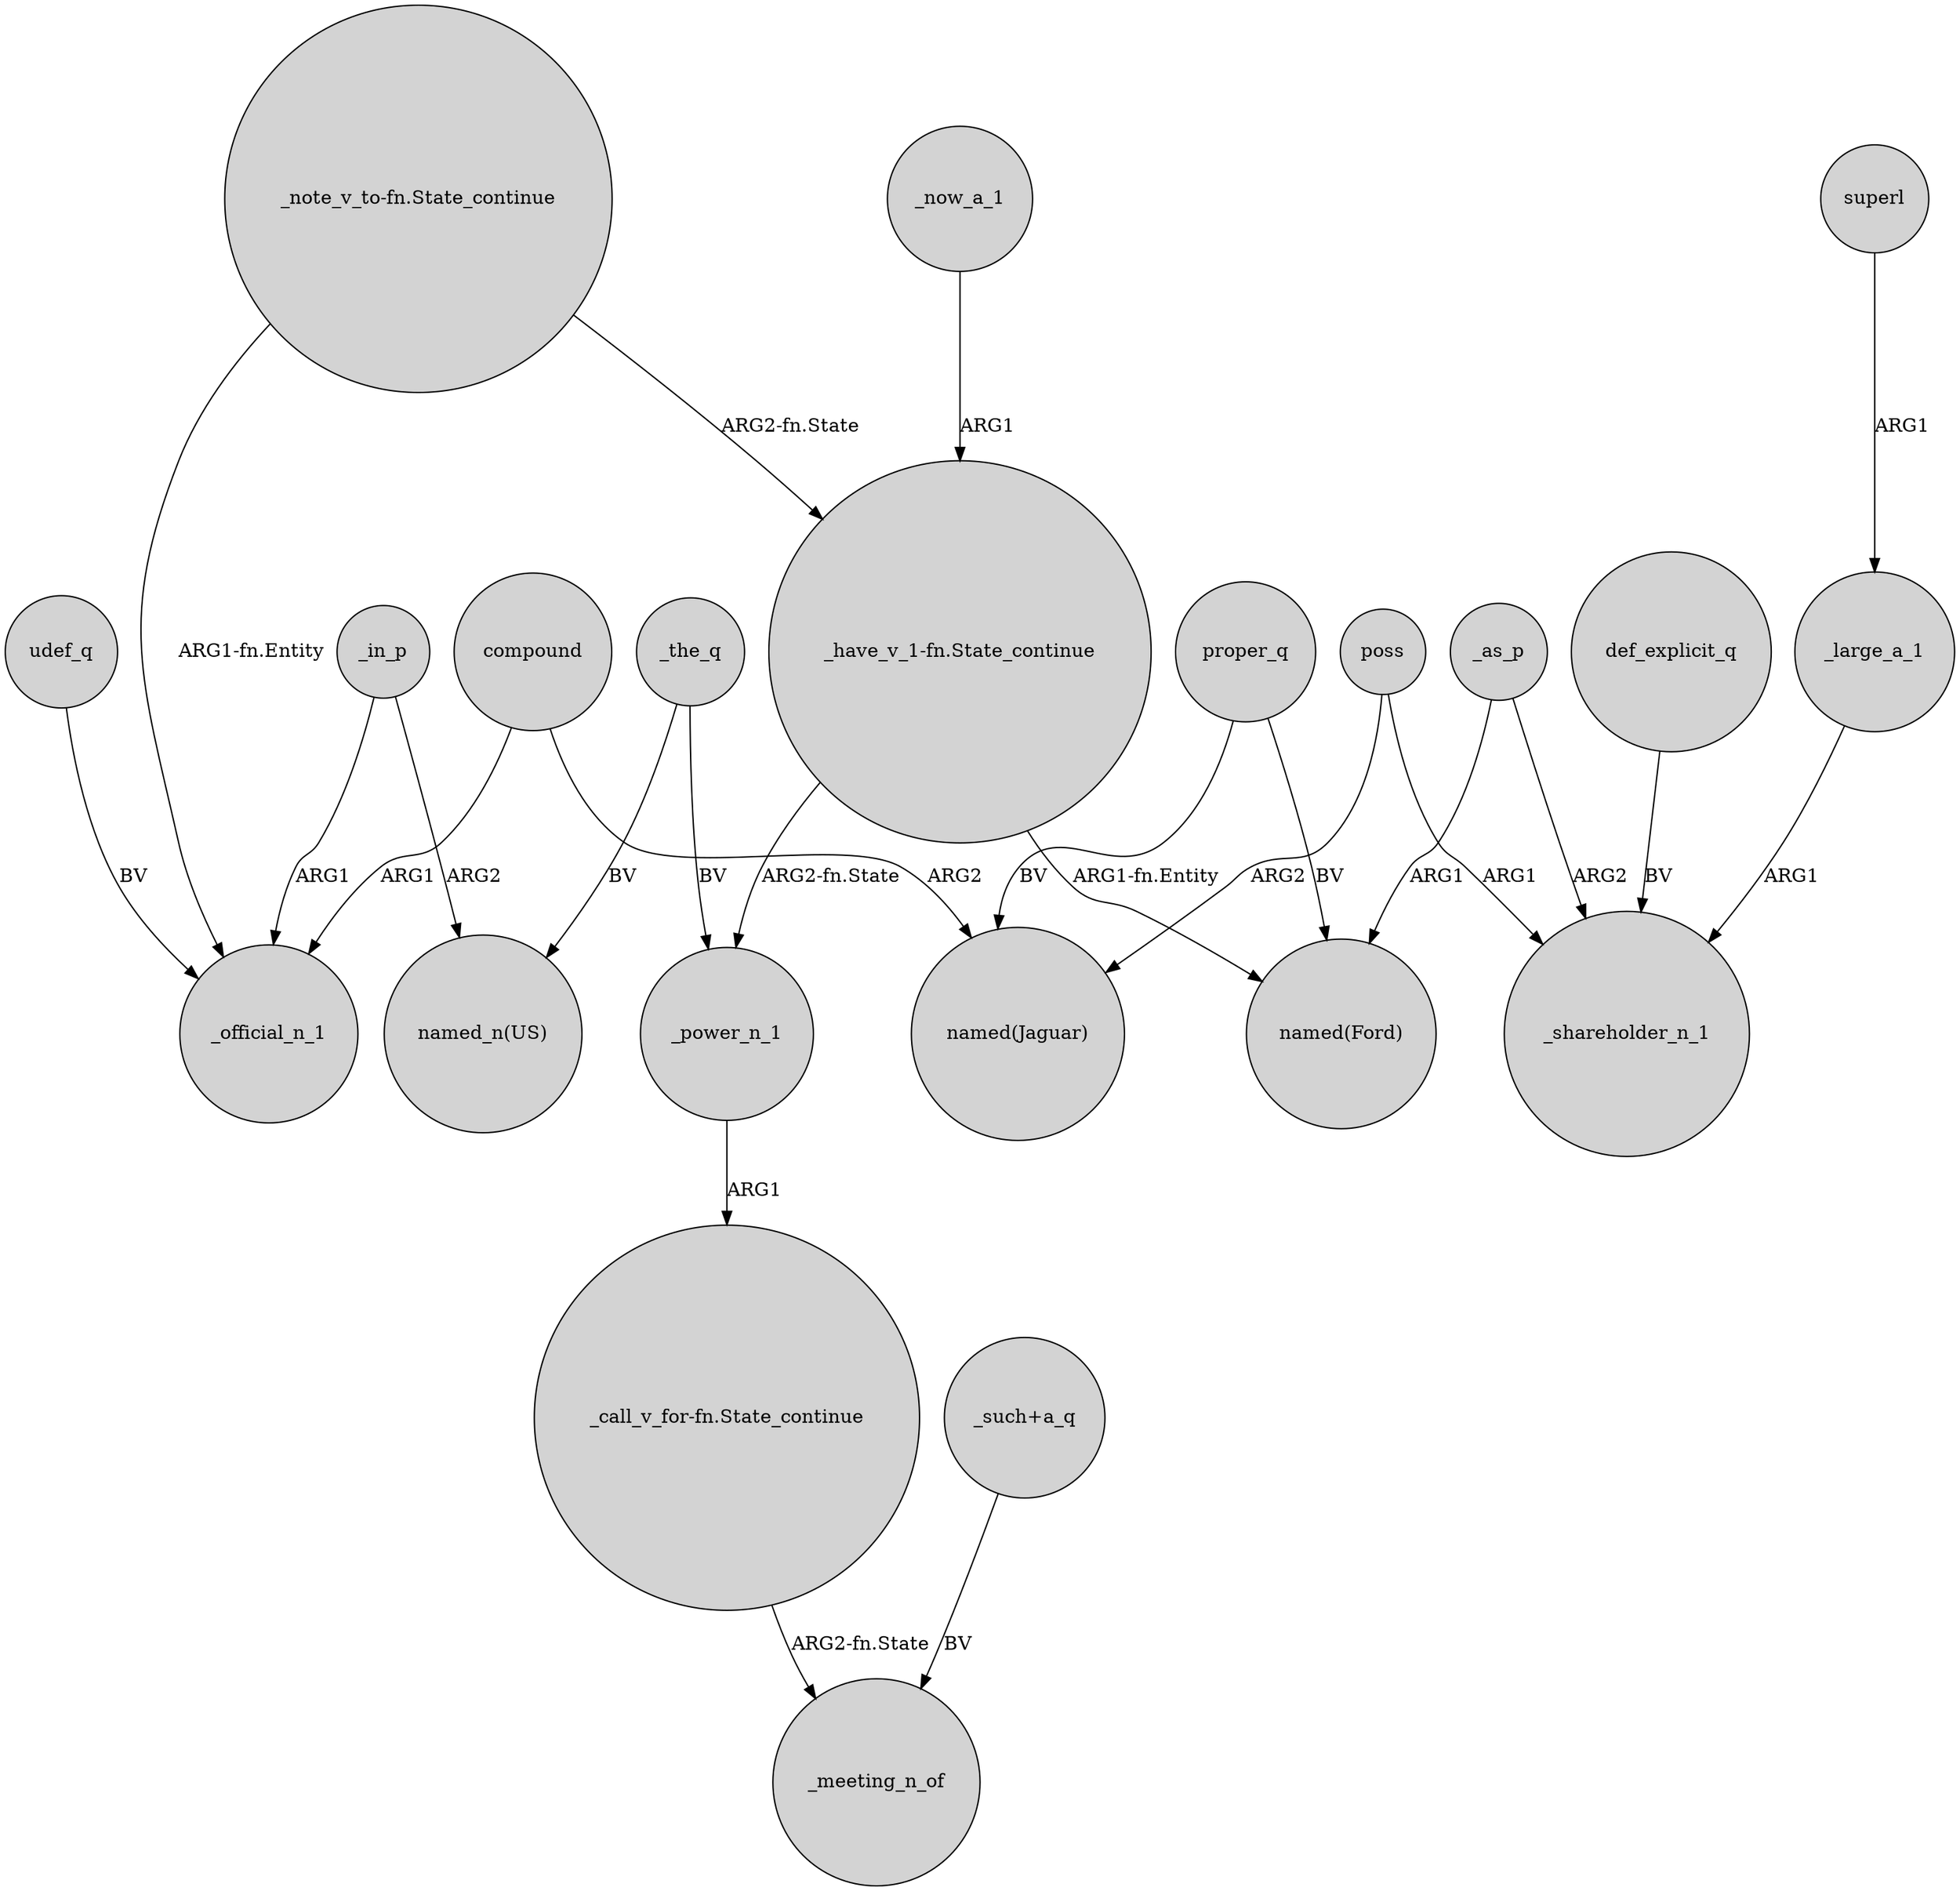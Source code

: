 digraph {
	node [shape=circle style=filled]
	_the_q -> _power_n_1 [label=BV]
	proper_q -> "named(Ford)" [label=BV]
	_in_p -> "named_n(US)" [label=ARG2]
	_the_q -> "named_n(US)" [label=BV]
	"_note_v_to-fn.State_continue" -> "_have_v_1-fn.State_continue" [label="ARG2-fn.State"]
	_power_n_1 -> "_call_v_for-fn.State_continue" [label=ARG1]
	"_have_v_1-fn.State_continue" -> "named(Ford)" [label="ARG1-fn.Entity"]
	_as_p -> "named(Ford)" [label=ARG1]
	def_explicit_q -> _shareholder_n_1 [label=BV]
	compound -> "named(Jaguar)" [label=ARG2]
	_large_a_1 -> _shareholder_n_1 [label=ARG1]
	_as_p -> _shareholder_n_1 [label=ARG2]
	poss -> _shareholder_n_1 [label=ARG1]
	_now_a_1 -> "_have_v_1-fn.State_continue" [label=ARG1]
	poss -> "named(Jaguar)" [label=ARG2]
	proper_q -> "named(Jaguar)" [label=BV]
	compound -> _official_n_1 [label=ARG1]
	"_such+a_q" -> _meeting_n_of [label=BV]
	udef_q -> _official_n_1 [label=BV]
	_in_p -> _official_n_1 [label=ARG1]
	"_have_v_1-fn.State_continue" -> _power_n_1 [label="ARG2-fn.State"]
	"_call_v_for-fn.State_continue" -> _meeting_n_of [label="ARG2-fn.State"]
	superl -> _large_a_1 [label=ARG1]
	"_note_v_to-fn.State_continue" -> _official_n_1 [label="ARG1-fn.Entity"]
}
